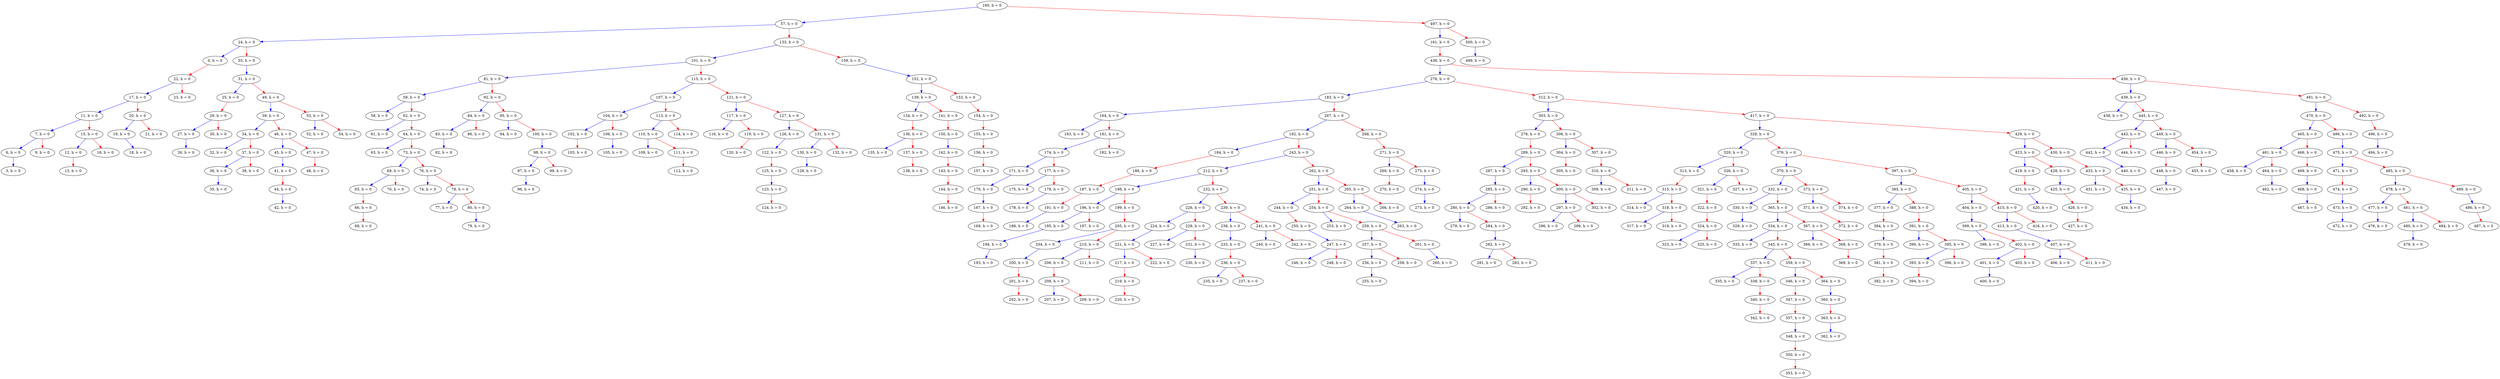 digraph my_tree {
160 [label="160, h = 0"]57 [label="57, h = 0"]160 -> 57 [color=blue];
160 [label="160, h = 0"]497 [label="497, h = 0"]160 -> 497 [color=red];
57 [label="57, h = 0"]24 [label="24, h = 0"]57 -> 24 [color=blue];
57 [label="57, h = 0"]133 [label="133, h = 0"]57 -> 133 [color=red];
24 [label="24, h = 0"]0 [label="0, h = 0"]24 -> 0 [color=blue];
24 [label="24, h = 0"]55 [label="55, h = 0"]24 -> 55 [color=red];
0 [label="0, h = 0"]22 [label="22, h = 0"]0 -> 22 [color=red];
22 [label="22, h = 0"]17 [label="17, h = 0"]22 -> 17 [color=blue];
22 [label="22, h = 0"]23 [label="23, h = 0"]22 -> 23 [color=red];
17 [label="17, h = 0"]11 [label="11, h = 0"]17 -> 11 [color=blue];
17 [label="17, h = 0"]20 [label="20, h = 0"]17 -> 20 [color=red];
11 [label="11, h = 0"]7 [label="7, h = 0"]11 -> 7 [color=blue];
11 [label="11, h = 0"]15 [label="15, h = 0"]11 -> 15 [color=red];
7 [label="7, h = 0"]6 [label="6, h = 0"]7 -> 6 [color=blue];
7 [label="7, h = 0"]9 [label="9, h = 0"]7 -> 9 [color=red];
6 [label="6, h = 0"]3 [label="3, h = 0"]6 -> 3 [color=blue];
15 [label="15, h = 0"]12 [label="12, h = 0"]15 -> 12 [color=blue];
15 [label="15, h = 0"]16 [label="16, h = 0"]15 -> 16 [color=red];
12 [label="12, h = 0"]13 [label="13, h = 0"]12 -> 13 [color=red];
20 [label="20, h = 0"]19 [label="19, h = 0"]20 -> 19 [color=blue];
20 [label="20, h = 0"]21 [label="21, h = 0"]20 -> 21 [color=red];
19 [label="19, h = 0"]18 [label="18, h = 0"]19 -> 18 [color=blue];
55 [label="55, h = 0"]31 [label="31, h = 0"]55 -> 31 [color=blue];
31 [label="31, h = 0"]25 [label="25, h = 0"]31 -> 25 [color=blue];
31 [label="31, h = 0"]49 [label="49, h = 0"]31 -> 49 [color=red];
25 [label="25, h = 0"]29 [label="29, h = 0"]25 -> 29 [color=red];
29 [label="29, h = 0"]27 [label="27, h = 0"]29 -> 27 [color=blue];
29 [label="29, h = 0"]30 [label="30, h = 0"]29 -> 30 [color=red];
27 [label="27, h = 0"]26 [label="26, h = 0"]27 -> 26 [color=blue];
49 [label="49, h = 0"]39 [label="39, h = 0"]49 -> 39 [color=blue];
49 [label="49, h = 0"]53 [label="53, h = 0"]49 -> 53 [color=red];
39 [label="39, h = 0"]34 [label="34, h = 0"]39 -> 34 [color=blue];
39 [label="39, h = 0"]46 [label="46, h = 0"]39 -> 46 [color=red];
34 [label="34, h = 0"]32 [label="32, h = 0"]34 -> 32 [color=blue];
34 [label="34, h = 0"]37 [label="37, h = 0"]34 -> 37 [color=red];
37 [label="37, h = 0"]36 [label="36, h = 0"]37 -> 36 [color=blue];
37 [label="37, h = 0"]38 [label="38, h = 0"]37 -> 38 [color=red];
36 [label="36, h = 0"]35 [label="35, h = 0"]36 -> 35 [color=blue];
46 [label="46, h = 0"]45 [label="45, h = 0"]46 -> 45 [color=blue];
46 [label="46, h = 0"]47 [label="47, h = 0"]46 -> 47 [color=red];
45 [label="45, h = 0"]41 [label="41, h = 0"]45 -> 41 [color=blue];
41 [label="41, h = 0"]44 [label="44, h = 0"]41 -> 44 [color=red];
44 [label="44, h = 0"]42 [label="42, h = 0"]44 -> 42 [color=blue];
47 [label="47, h = 0"]48 [label="48, h = 0"]47 -> 48 [color=red];
53 [label="53, h = 0"]52 [label="52, h = 0"]53 -> 52 [color=blue];
53 [label="53, h = 0"]54 [label="54, h = 0"]53 -> 54 [color=red];
133 [label="133, h = 0"]101 [label="101, h = 0"]133 -> 101 [color=blue];
133 [label="133, h = 0"]159 [label="159, h = 0"]133 -> 159 [color=red];
101 [label="101, h = 0"]81 [label="81, h = 0"]101 -> 81 [color=blue];
101 [label="101, h = 0"]115 [label="115, h = 0"]101 -> 115 [color=red];
81 [label="81, h = 0"]59 [label="59, h = 0"]81 -> 59 [color=blue];
81 [label="81, h = 0"]92 [label="92, h = 0"]81 -> 92 [color=red];
59 [label="59, h = 0"]58 [label="58, h = 0"]59 -> 58 [color=blue];
59 [label="59, h = 0"]62 [label="62, h = 0"]59 -> 62 [color=red];
62 [label="62, h = 0"]61 [label="61, h = 0"]62 -> 61 [color=blue];
62 [label="62, h = 0"]64 [label="64, h = 0"]62 -> 64 [color=red];
64 [label="64, h = 0"]63 [label="63, h = 0"]64 -> 63 [color=blue];
64 [label="64, h = 0"]73 [label="73, h = 0"]64 -> 73 [color=red];
73 [label="73, h = 0"]69 [label="69, h = 0"]73 -> 69 [color=blue];
73 [label="73, h = 0"]76 [label="76, h = 0"]73 -> 76 [color=red];
69 [label="69, h = 0"]65 [label="65, h = 0"]69 -> 65 [color=blue];
69 [label="69, h = 0"]70 [label="70, h = 0"]69 -> 70 [color=red];
65 [label="65, h = 0"]66 [label="66, h = 0"]65 -> 66 [color=red];
66 [label="66, h = 0"]68 [label="68, h = 0"]66 -> 68 [color=red];
76 [label="76, h = 0"]74 [label="74, h = 0"]76 -> 74 [color=blue];
76 [label="76, h = 0"]78 [label="78, h = 0"]76 -> 78 [color=red];
78 [label="78, h = 0"]77 [label="77, h = 0"]78 -> 77 [color=blue];
78 [label="78, h = 0"]80 [label="80, h = 0"]78 -> 80 [color=red];
80 [label="80, h = 0"]79 [label="79, h = 0"]80 -> 79 [color=blue];
92 [label="92, h = 0"]84 [label="84, h = 0"]92 -> 84 [color=blue];
92 [label="92, h = 0"]95 [label="95, h = 0"]92 -> 95 [color=red];
84 [label="84, h = 0"]83 [label="83, h = 0"]84 -> 83 [color=blue];
84 [label="84, h = 0"]86 [label="86, h = 0"]84 -> 86 [color=red];
83 [label="83, h = 0"]82 [label="82, h = 0"]83 -> 82 [color=blue];
95 [label="95, h = 0"]94 [label="94, h = 0"]95 -> 94 [color=blue];
95 [label="95, h = 0"]100 [label="100, h = 0"]95 -> 100 [color=red];
100 [label="100, h = 0"]98 [label="98, h = 0"]100 -> 98 [color=blue];
98 [label="98, h = 0"]97 [label="97, h = 0"]98 -> 97 [color=blue];
98 [label="98, h = 0"]99 [label="99, h = 0"]98 -> 99 [color=red];
97 [label="97, h = 0"]96 [label="96, h = 0"]97 -> 96 [color=blue];
115 [label="115, h = 0"]107 [label="107, h = 0"]115 -> 107 [color=blue];
115 [label="115, h = 0"]121 [label="121, h = 0"]115 -> 121 [color=red];
107 [label="107, h = 0"]104 [label="104, h = 0"]107 -> 104 [color=blue];
107 [label="107, h = 0"]113 [label="113, h = 0"]107 -> 113 [color=red];
104 [label="104, h = 0"]102 [label="102, h = 0"]104 -> 102 [color=blue];
104 [label="104, h = 0"]106 [label="106, h = 0"]104 -> 106 [color=red];
102 [label="102, h = 0"]103 [label="103, h = 0"]102 -> 103 [color=red];
106 [label="106, h = 0"]105 [label="105, h = 0"]106 -> 105 [color=blue];
113 [label="113, h = 0"]110 [label="110, h = 0"]113 -> 110 [color=blue];
113 [label="113, h = 0"]114 [label="114, h = 0"]113 -> 114 [color=red];
110 [label="110, h = 0"]109 [label="109, h = 0"]110 -> 109 [color=blue];
110 [label="110, h = 0"]111 [label="111, h = 0"]110 -> 111 [color=red];
111 [label="111, h = 0"]112 [label="112, h = 0"]111 -> 112 [color=red];
121 [label="121, h = 0"]117 [label="117, h = 0"]121 -> 117 [color=blue];
121 [label="121, h = 0"]127 [label="127, h = 0"]121 -> 127 [color=red];
117 [label="117, h = 0"]116 [label="116, h = 0"]117 -> 116 [color=blue];
117 [label="117, h = 0"]119 [label="119, h = 0"]117 -> 119 [color=red];
119 [label="119, h = 0"]120 [label="120, h = 0"]119 -> 120 [color=red];
127 [label="127, h = 0"]126 [label="126, h = 0"]127 -> 126 [color=blue];
127 [label="127, h = 0"]131 [label="131, h = 0"]127 -> 131 [color=red];
126 [label="126, h = 0"]122 [label="122, h = 0"]126 -> 122 [color=blue];
122 [label="122, h = 0"]125 [label="125, h = 0"]122 -> 125 [color=red];
125 [label="125, h = 0"]123 [label="123, h = 0"]125 -> 123 [color=blue];
123 [label="123, h = 0"]124 [label="124, h = 0"]123 -> 124 [color=red];
131 [label="131, h = 0"]130 [label="130, h = 0"]131 -> 130 [color=blue];
131 [label="131, h = 0"]132 [label="132, h = 0"]131 -> 132 [color=red];
130 [label="130, h = 0"]128 [label="128, h = 0"]130 -> 128 [color=blue];
159 [label="159, h = 0"]152 [label="152, h = 0"]159 -> 152 [color=blue];
152 [label="152, h = 0"]139 [label="139, h = 0"]152 -> 139 [color=blue];
152 [label="152, h = 0"]153 [label="153, h = 0"]152 -> 153 [color=red];
139 [label="139, h = 0"]134 [label="134, h = 0"]139 -> 134 [color=blue];
139 [label="139, h = 0"]141 [label="141, h = 0"]139 -> 141 [color=red];
134 [label="134, h = 0"]136 [label="136, h = 0"]134 -> 136 [color=red];
136 [label="136, h = 0"]135 [label="135, h = 0"]136 -> 135 [color=blue];
136 [label="136, h = 0"]137 [label="137, h = 0"]136 -> 137 [color=red];
137 [label="137, h = 0"]138 [label="138, h = 0"]137 -> 138 [color=red];
141 [label="141, h = 0"]150 [label="150, h = 0"]141 -> 150 [color=red];
150 [label="150, h = 0"]142 [label="142, h = 0"]150 -> 142 [color=blue];
142 [label="142, h = 0"]143 [label="143, h = 0"]142 -> 143 [color=red];
143 [label="143, h = 0"]144 [label="144, h = 0"]143 -> 144 [color=red];
144 [label="144, h = 0"]146 [label="146, h = 0"]144 -> 146 [color=red];
153 [label="153, h = 0"]154 [label="154, h = 0"]153 -> 154 [color=red];
154 [label="154, h = 0"]155 [label="155, h = 0"]154 -> 155 [color=red];
155 [label="155, h = 0"]156 [label="156, h = 0"]155 -> 156 [color=red];
156 [label="156, h = 0"]157 [label="157, h = 0"]156 -> 157 [color=red];
497 [label="497, h = 0"]161 [label="161, h = 0"]497 -> 161 [color=blue];
497 [label="497, h = 0"]500 [label="500, h = 0"]497 -> 500 [color=red];
161 [label="161, h = 0"]436 [label="436, h = 0"]161 -> 436 [color=red];
436 [label="436, h = 0"]276 [label="276, h = 0"]436 -> 276 [color=blue];
436 [label="436, h = 0"]456 [label="456, h = 0"]436 -> 456 [color=red];
276 [label="276, h = 0"]183 [label="183, h = 0"]276 -> 183 [color=blue];
276 [label="276, h = 0"]312 [label="312, h = 0"]276 -> 312 [color=red];
183 [label="183, h = 0"]164 [label="164, h = 0"]183 -> 164 [color=blue];
183 [label="183, h = 0"]267 [label="267, h = 0"]183 -> 267 [color=red];
164 [label="164, h = 0"]163 [label="163, h = 0"]164 -> 163 [color=blue];
164 [label="164, h = 0"]181 [label="181, h = 0"]164 -> 181 [color=red];
181 [label="181, h = 0"]174 [label="174, h = 0"]181 -> 174 [color=blue];
181 [label="181, h = 0"]182 [label="182, h = 0"]181 -> 182 [color=red];
174 [label="174, h = 0"]171 [label="171, h = 0"]174 -> 171 [color=blue];
174 [label="174, h = 0"]177 [label="177, h = 0"]174 -> 177 [color=red];
171 [label="171, h = 0"]170 [label="170, h = 0"]171 -> 170 [color=blue];
170 [label="170, h = 0"]167 [label="167, h = 0"]170 -> 167 [color=blue];
167 [label="167, h = 0"]169 [label="169, h = 0"]167 -> 169 [color=red];
177 [label="177, h = 0"]175 [label="175, h = 0"]177 -> 175 [color=blue];
177 [label="177, h = 0"]179 [label="179, h = 0"]177 -> 179 [color=red];
179 [label="179, h = 0"]178 [label="178, h = 0"]179 -> 178 [color=blue];
267 [label="267, h = 0"]192 [label="192, h = 0"]267 -> 192 [color=blue];
267 [label="267, h = 0"]268 [label="268, h = 0"]267 -> 268 [color=red];
192 [label="192, h = 0"]184 [label="184, h = 0"]192 -> 184 [color=blue];
192 [label="192, h = 0"]243 [label="243, h = 0"]192 -> 243 [color=red];
184 [label="184, h = 0"]186 [label="186, h = 0"]184 -> 186 [color=red];
186 [label="186, h = 0"]187 [label="187, h = 0"]186 -> 187 [color=red];
187 [label="187, h = 0"]191 [label="191, h = 0"]187 -> 191 [color=red];
191 [label="191, h = 0"]188 [label="188, h = 0"]191 -> 188 [color=blue];
243 [label="243, h = 0"]212 [label="212, h = 0"]243 -> 212 [color=blue];
243 [label="243, h = 0"]262 [label="262, h = 0"]243 -> 262 [color=red];
212 [label="212, h = 0"]198 [label="198, h = 0"]212 -> 198 [color=blue];
212 [label="212, h = 0"]232 [label="232, h = 0"]212 -> 232 [color=red];
198 [label="198, h = 0"]196 [label="196, h = 0"]198 -> 196 [color=blue];
198 [label="198, h = 0"]199 [label="199, h = 0"]198 -> 199 [color=red];
196 [label="196, h = 0"]195 [label="195, h = 0"]196 -> 195 [color=blue];
196 [label="196, h = 0"]197 [label="197, h = 0"]196 -> 197 [color=red];
195 [label="195, h = 0"]194 [label="194, h = 0"]195 -> 194 [color=blue];
194 [label="194, h = 0"]193 [label="193, h = 0"]194 -> 193 [color=blue];
199 [label="199, h = 0"]205 [label="205, h = 0"]199 -> 205 [color=red];
205 [label="205, h = 0"]204 [label="204, h = 0"]205 -> 204 [color=blue];
205 [label="205, h = 0"]210 [label="210, h = 0"]205 -> 210 [color=red];
204 [label="204, h = 0"]200 [label="200, h = 0"]204 -> 200 [color=blue];
200 [label="200, h = 0"]201 [label="201, h = 0"]200 -> 201 [color=red];
201 [label="201, h = 0"]202 [label="202, h = 0"]201 -> 202 [color=red];
210 [label="210, h = 0"]206 [label="206, h = 0"]210 -> 206 [color=blue];
210 [label="210, h = 0"]211 [label="211, h = 0"]210 -> 211 [color=red];
206 [label="206, h = 0"]208 [label="208, h = 0"]206 -> 208 [color=red];
208 [label="208, h = 0"]207 [label="207, h = 0"]208 -> 207 [color=blue];
208 [label="208, h = 0"]209 [label="209, h = 0"]208 -> 209 [color=red];
232 [label="232, h = 0"]226 [label="226, h = 0"]232 -> 226 [color=blue];
232 [label="232, h = 0"]239 [label="239, h = 0"]232 -> 239 [color=red];
226 [label="226, h = 0"]224 [label="224, h = 0"]226 -> 224 [color=blue];
226 [label="226, h = 0"]229 [label="229, h = 0"]226 -> 229 [color=red];
224 [label="224, h = 0"]221 [label="221, h = 0"]224 -> 221 [color=blue];
221 [label="221, h = 0"]217 [label="217, h = 0"]221 -> 217 [color=blue];
221 [label="221, h = 0"]222 [label="222, h = 0"]221 -> 222 [color=red];
217 [label="217, h = 0"]219 [label="219, h = 0"]217 -> 219 [color=red];
219 [label="219, h = 0"]220 [label="220, h = 0"]219 -> 220 [color=red];
229 [label="229, h = 0"]227 [label="227, h = 0"]229 -> 227 [color=blue];
229 [label="229, h = 0"]231 [label="231, h = 0"]229 -> 231 [color=red];
231 [label="231, h = 0"]230 [label="230, h = 0"]231 -> 230 [color=blue];
239 [label="239, h = 0"]238 [label="238, h = 0"]239 -> 238 [color=blue];
239 [label="239, h = 0"]241 [label="241, h = 0"]239 -> 241 [color=red];
238 [label="238, h = 0"]233 [label="233, h = 0"]238 -> 233 [color=blue];
233 [label="233, h = 0"]236 [label="236, h = 0"]233 -> 236 [color=red];
236 [label="236, h = 0"]235 [label="235, h = 0"]236 -> 235 [color=blue];
236 [label="236, h = 0"]237 [label="237, h = 0"]236 -> 237 [color=red];
241 [label="241, h = 0"]240 [label="240, h = 0"]241 -> 240 [color=blue];
241 [label="241, h = 0"]242 [label="242, h = 0"]241 -> 242 [color=red];
262 [label="262, h = 0"]251 [label="251, h = 0"]262 -> 251 [color=blue];
262 [label="262, h = 0"]265 [label="265, h = 0"]262 -> 265 [color=red];
251 [label="251, h = 0"]244 [label="244, h = 0"]251 -> 244 [color=blue];
251 [label="251, h = 0"]254 [label="254, h = 0"]251 -> 254 [color=red];
244 [label="244, h = 0"]250 [label="250, h = 0"]244 -> 250 [color=red];
250 [label="250, h = 0"]247 [label="247, h = 0"]250 -> 247 [color=blue];
247 [label="247, h = 0"]246 [label="246, h = 0"]247 -> 246 [color=blue];
247 [label="247, h = 0"]248 [label="248, h = 0"]247 -> 248 [color=red];
254 [label="254, h = 0"]253 [label="253, h = 0"]254 -> 253 [color=blue];
254 [label="254, h = 0"]259 [label="259, h = 0"]254 -> 259 [color=red];
259 [label="259, h = 0"]257 [label="257, h = 0"]259 -> 257 [color=blue];
259 [label="259, h = 0"]261 [label="261, h = 0"]259 -> 261 [color=red];
257 [label="257, h = 0"]256 [label="256, h = 0"]257 -> 256 [color=blue];
257 [label="257, h = 0"]258 [label="258, h = 0"]257 -> 258 [color=red];
256 [label="256, h = 0"]255 [label="255, h = 0"]256 -> 255 [color=blue];
261 [label="261, h = 0"]260 [label="260, h = 0"]261 -> 260 [color=blue];
265 [label="265, h = 0"]264 [label="264, h = 0"]265 -> 264 [color=blue];
265 [label="265, h = 0"]266 [label="266, h = 0"]265 -> 266 [color=red];
264 [label="264, h = 0"]263 [label="263, h = 0"]264 -> 263 [color=blue];
268 [label="268, h = 0"]271 [label="271, h = 0"]268 -> 271 [color=red];
271 [label="271, h = 0"]269 [label="269, h = 0"]271 -> 269 [color=blue];
271 [label="271, h = 0"]275 [label="275, h = 0"]271 -> 275 [color=red];
269 [label="269, h = 0"]270 [label="270, h = 0"]269 -> 270 [color=red];
275 [label="275, h = 0"]274 [label="274, h = 0"]275 -> 274 [color=blue];
274 [label="274, h = 0"]273 [label="273, h = 0"]274 -> 273 [color=blue];
312 [label="312, h = 0"]303 [label="303, h = 0"]312 -> 303 [color=blue];
312 [label="312, h = 0"]417 [label="417, h = 0"]312 -> 417 [color=red];
303 [label="303, h = 0"]278 [label="278, h = 0"]303 -> 278 [color=blue];
303 [label="303, h = 0"]306 [label="306, h = 0"]303 -> 306 [color=red];
278 [label="278, h = 0"]289 [label="289, h = 0"]278 -> 289 [color=red];
289 [label="289, h = 0"]287 [label="287, h = 0"]289 -> 287 [color=blue];
289 [label="289, h = 0"]293 [label="293, h = 0"]289 -> 293 [color=red];
287 [label="287, h = 0"]285 [label="285, h = 0"]287 -> 285 [color=blue];
285 [label="285, h = 0"]280 [label="280, h = 0"]285 -> 280 [color=blue];
285 [label="285, h = 0"]286 [label="286, h = 0"]285 -> 286 [color=red];
280 [label="280, h = 0"]279 [label="279, h = 0"]280 -> 279 [color=blue];
280 [label="280, h = 0"]284 [label="284, h = 0"]280 -> 284 [color=red];
284 [label="284, h = 0"]282 [label="282, h = 0"]284 -> 282 [color=blue];
282 [label="282, h = 0"]281 [label="281, h = 0"]282 -> 281 [color=blue];
282 [label="282, h = 0"]283 [label="283, h = 0"]282 -> 283 [color=red];
293 [label="293, h = 0"]290 [label="290, h = 0"]293 -> 290 [color=blue];
293 [label="293, h = 0"]300 [label="300, h = 0"]293 -> 300 [color=red];
290 [label="290, h = 0"]292 [label="292, h = 0"]290 -> 292 [color=red];
300 [label="300, h = 0"]297 [label="297, h = 0"]300 -> 297 [color=blue];
300 [label="300, h = 0"]302 [label="302, h = 0"]300 -> 302 [color=red];
297 [label="297, h = 0"]296 [label="296, h = 0"]297 -> 296 [color=blue];
297 [label="297, h = 0"]299 [label="299, h = 0"]297 -> 299 [color=red];
306 [label="306, h = 0"]304 [label="304, h = 0"]306 -> 304 [color=blue];
306 [label="306, h = 0"]307 [label="307, h = 0"]306 -> 307 [color=red];
304 [label="304, h = 0"]305 [label="305, h = 0"]304 -> 305 [color=red];
307 [label="307, h = 0"]310 [label="310, h = 0"]307 -> 310 [color=red];
310 [label="310, h = 0"]309 [label="309, h = 0"]310 -> 309 [color=blue];
310 [label="310, h = 0"]311 [label="311, h = 0"]310 -> 311 [color=red];
417 [label="417, h = 0"]328 [label="328, h = 0"]417 -> 328 [color=blue];
417 [label="417, h = 0"]429 [label="429, h = 0"]417 -> 429 [color=red];
328 [label="328, h = 0"]320 [label="320, h = 0"]328 -> 320 [color=blue];
328 [label="328, h = 0"]376 [label="376, h = 0"]328 -> 376 [color=red];
320 [label="320, h = 0"]313 [label="313, h = 0"]320 -> 313 [color=blue];
320 [label="320, h = 0"]326 [label="326, h = 0"]320 -> 326 [color=red];
313 [label="313, h = 0"]315 [label="315, h = 0"]313 -> 315 [color=red];
315 [label="315, h = 0"]314 [label="314, h = 0"]315 -> 314 [color=blue];
315 [label="315, h = 0"]318 [label="318, h = 0"]315 -> 318 [color=red];
318 [label="318, h = 0"]317 [label="317, h = 0"]318 -> 317 [color=blue];
318 [label="318, h = 0"]319 [label="319, h = 0"]318 -> 319 [color=red];
326 [label="326, h = 0"]321 [label="321, h = 0"]326 -> 321 [color=blue];
326 [label="326, h = 0"]327 [label="327, h = 0"]326 -> 327 [color=red];
321 [label="321, h = 0"]322 [label="322, h = 0"]321 -> 322 [color=red];
322 [label="322, h = 0"]324 [label="324, h = 0"]322 -> 324 [color=red];
324 [label="324, h = 0"]323 [label="323, h = 0"]324 -> 323 [color=blue];
324 [label="324, h = 0"]325 [label="325, h = 0"]324 -> 325 [color=red];
376 [label="376, h = 0"]370 [label="370, h = 0"]376 -> 370 [color=blue];
376 [label="376, h = 0"]397 [label="397, h = 0"]376 -> 397 [color=red];
370 [label="370, h = 0"]332 [label="332, h = 0"]370 -> 332 [color=blue];
370 [label="370, h = 0"]373 [label="373, h = 0"]370 -> 373 [color=red];
332 [label="332, h = 0"]330 [label="330, h = 0"]332 -> 330 [color=blue];
332 [label="332, h = 0"]365 [label="365, h = 0"]332 -> 365 [color=red];
330 [label="330, h = 0"]329 [label="329, h = 0"]330 -> 329 [color=blue];
365 [label="365, h = 0"]334 [label="334, h = 0"]365 -> 334 [color=blue];
365 [label="365, h = 0"]367 [label="367, h = 0"]365 -> 367 [color=red];
334 [label="334, h = 0"]333 [label="333, h = 0"]334 -> 333 [color=blue];
334 [label="334, h = 0"]345 [label="345, h = 0"]334 -> 345 [color=red];
345 [label="345, h = 0"]337 [label="337, h = 0"]345 -> 337 [color=blue];
345 [label="345, h = 0"]359 [label="359, h = 0"]345 -> 359 [color=red];
337 [label="337, h = 0"]335 [label="335, h = 0"]337 -> 335 [color=blue];
337 [label="337, h = 0"]338 [label="338, h = 0"]337 -> 338 [color=red];
338 [label="338, h = 0"]340 [label="340, h = 0"]338 -> 340 [color=red];
340 [label="340, h = 0"]342 [label="342, h = 0"]340 -> 342 [color=red];
359 [label="359, h = 0"]346 [label="346, h = 0"]359 -> 346 [color=blue];
359 [label="359, h = 0"]364 [label="364, h = 0"]359 -> 364 [color=red];
346 [label="346, h = 0"]347 [label="347, h = 0"]346 -> 347 [color=red];
347 [label="347, h = 0"]357 [label="357, h = 0"]347 -> 357 [color=red];
357 [label="357, h = 0"]348 [label="348, h = 0"]357 -> 348 [color=blue];
348 [label="348, h = 0"]350 [label="350, h = 0"]348 -> 350 [color=red];
350 [label="350, h = 0"]353 [label="353, h = 0"]350 -> 353 [color=red];
364 [label="364, h = 0"]360 [label="360, h = 0"]364 -> 360 [color=blue];
360 [label="360, h = 0"]363 [label="363, h = 0"]360 -> 363 [color=red];
363 [label="363, h = 0"]362 [label="362, h = 0"]363 -> 362 [color=blue];
367 [label="367, h = 0"]366 [label="366, h = 0"]367 -> 366 [color=blue];
367 [label="367, h = 0"]368 [label="368, h = 0"]367 -> 368 [color=red];
368 [label="368, h = 0"]369 [label="369, h = 0"]368 -> 369 [color=red];
373 [label="373, h = 0"]371 [label="371, h = 0"]373 -> 371 [color=blue];
373 [label="373, h = 0"]374 [label="374, h = 0"]373 -> 374 [color=red];
371 [label="371, h = 0"]372 [label="372, h = 0"]371 -> 372 [color=red];
397 [label="397, h = 0"]385 [label="385, h = 0"]397 -> 385 [color=blue];
397 [label="397, h = 0"]405 [label="405, h = 0"]397 -> 405 [color=red];
385 [label="385, h = 0"]377 [label="377, h = 0"]385 -> 377 [color=blue];
385 [label="385, h = 0"]388 [label="388, h = 0"]385 -> 388 [color=red];
377 [label="377, h = 0"]384 [label="384, h = 0"]377 -> 384 [color=red];
384 [label="384, h = 0"]379 [label="379, h = 0"]384 -> 379 [color=blue];
379 [label="379, h = 0"]381 [label="381, h = 0"]379 -> 381 [color=red];
381 [label="381, h = 0"]382 [label="382, h = 0"]381 -> 382 [color=red];
388 [label="388, h = 0"]391 [label="391, h = 0"]388 -> 391 [color=red];
391 [label="391, h = 0"]390 [label="390, h = 0"]391 -> 390 [color=blue];
391 [label="391, h = 0"]395 [label="395, h = 0"]391 -> 395 [color=red];
395 [label="395, h = 0"]393 [label="393, h = 0"]395 -> 393 [color=blue];
395 [label="395, h = 0"]396 [label="396, h = 0"]395 -> 396 [color=red];
393 [label="393, h = 0"]394 [label="394, h = 0"]393 -> 394 [color=red];
405 [label="405, h = 0"]404 [label="404, h = 0"]405 -> 404 [color=blue];
405 [label="405, h = 0"]415 [label="415, h = 0"]405 -> 415 [color=red];
404 [label="404, h = 0"]399 [label="399, h = 0"]404 -> 399 [color=blue];
399 [label="399, h = 0"]398 [label="398, h = 0"]399 -> 398 [color=blue];
399 [label="399, h = 0"]402 [label="402, h = 0"]399 -> 402 [color=red];
402 [label="402, h = 0"]401 [label="401, h = 0"]402 -> 401 [color=blue];
402 [label="402, h = 0"]403 [label="403, h = 0"]402 -> 403 [color=red];
401 [label="401, h = 0"]400 [label="400, h = 0"]401 -> 400 [color=blue];
415 [label="415, h = 0"]413 [label="413, h = 0"]415 -> 413 [color=blue];
415 [label="415, h = 0"]416 [label="416, h = 0"]415 -> 416 [color=red];
413 [label="413, h = 0"]407 [label="407, h = 0"]413 -> 407 [color=blue];
407 [label="407, h = 0"]406 [label="406, h = 0"]407 -> 406 [color=blue];
407 [label="407, h = 0"]411 [label="411, h = 0"]407 -> 411 [color=red];
429 [label="429, h = 0"]423 [label="423, h = 0"]429 -> 423 [color=blue];
429 [label="429, h = 0"]430 [label="430, h = 0"]429 -> 430 [color=red];
423 [label="423, h = 0"]419 [label="419, h = 0"]423 -> 419 [color=blue];
423 [label="423, h = 0"]428 [label="428, h = 0"]423 -> 428 [color=red];
419 [label="419, h = 0"]421 [label="421, h = 0"]419 -> 421 [color=red];
421 [label="421, h = 0"]420 [label="420, h = 0"]421 -> 420 [color=blue];
428 [label="428, h = 0"]425 [label="425, h = 0"]428 -> 425 [color=blue];
425 [label="425, h = 0"]426 [label="426, h = 0"]425 -> 426 [color=red];
426 [label="426, h = 0"]427 [label="427, h = 0"]426 -> 427 [color=red];
430 [label="430, h = 0"]433 [label="433, h = 0"]430 -> 433 [color=red];
433 [label="433, h = 0"]431 [label="431, h = 0"]433 -> 431 [color=blue];
433 [label="433, h = 0"]435 [label="435, h = 0"]433 -> 435 [color=red];
435 [label="435, h = 0"]434 [label="434, h = 0"]435 -> 434 [color=blue];
456 [label="456, h = 0"]439 [label="439, h = 0"]456 -> 439 [color=blue];
456 [label="456, h = 0"]491 [label="491, h = 0"]456 -> 491 [color=red];
439 [label="439, h = 0"]438 [label="438, h = 0"]439 -> 438 [color=blue];
439 [label="439, h = 0"]445 [label="445, h = 0"]439 -> 445 [color=red];
445 [label="445, h = 0"]443 [label="443, h = 0"]445 -> 443 [color=blue];
445 [label="445, h = 0"]449 [label="449, h = 0"]445 -> 449 [color=red];
443 [label="443, h = 0"]442 [label="442, h = 0"]443 -> 442 [color=blue];
443 [label="443, h = 0"]444 [label="444, h = 0"]443 -> 444 [color=red];
442 [label="442, h = 0"]440 [label="440, h = 0"]442 -> 440 [color=blue];
449 [label="449, h = 0"]446 [label="446, h = 0"]449 -> 446 [color=blue];
449 [label="449, h = 0"]454 [label="454, h = 0"]449 -> 454 [color=red];
446 [label="446, h = 0"]448 [label="448, h = 0"]446 -> 448 [color=red];
448 [label="448, h = 0"]447 [label="447, h = 0"]448 -> 447 [color=blue];
454 [label="454, h = 0"]455 [label="455, h = 0"]454 -> 455 [color=red];
491 [label="491, h = 0"]470 [label="470, h = 0"]491 -> 470 [color=blue];
491 [label="491, h = 0"]492 [label="492, h = 0"]491 -> 492 [color=red];
470 [label="470, h = 0"]465 [label="465, h = 0"]470 -> 465 [color=blue];
470 [label="470, h = 0"]490 [label="490, h = 0"]470 -> 490 [color=red];
465 [label="465, h = 0"]461 [label="461, h = 0"]465 -> 461 [color=blue];
465 [label="465, h = 0"]466 [label="466, h = 0"]465 -> 466 [color=red];
461 [label="461, h = 0"]458 [label="458, h = 0"]461 -> 458 [color=blue];
461 [label="461, h = 0"]464 [label="464, h = 0"]461 -> 464 [color=red];
464 [label="464, h = 0"]462 [label="462, h = 0"]464 -> 462 [color=blue];
466 [label="466, h = 0"]469 [label="469, h = 0"]466 -> 469 [color=red];
469 [label="469, h = 0"]468 [label="468, h = 0"]469 -> 468 [color=blue];
468 [label="468, h = 0"]467 [label="467, h = 0"]468 -> 467 [color=blue];
490 [label="490, h = 0"]475 [label="475, h = 0"]490 -> 475 [color=blue];
475 [label="475, h = 0"]471 [label="471, h = 0"]475 -> 471 [color=blue];
475 [label="475, h = 0"]485 [label="485, h = 0"]475 -> 485 [color=red];
471 [label="471, h = 0"]474 [label="474, h = 0"]471 -> 474 [color=red];
474 [label="474, h = 0"]473 [label="473, h = 0"]474 -> 473 [color=blue];
473 [label="473, h = 0"]472 [label="472, h = 0"]473 -> 472 [color=blue];
485 [label="485, h = 0"]478 [label="478, h = 0"]485 -> 478 [color=blue];
485 [label="485, h = 0"]489 [label="489, h = 0"]485 -> 489 [color=red];
478 [label="478, h = 0"]477 [label="477, h = 0"]478 -> 477 [color=blue];
478 [label="478, h = 0"]481 [label="481, h = 0"]478 -> 481 [color=red];
477 [label="477, h = 0"]476 [label="476, h = 0"]477 -> 476 [color=blue];
481 [label="481, h = 0"]480 [label="480, h = 0"]481 -> 480 [color=blue];
481 [label="481, h = 0"]484 [label="484, h = 0"]481 -> 484 [color=red];
480 [label="480, h = 0"]479 [label="479, h = 0"]480 -> 479 [color=blue];
489 [label="489, h = 0"]486 [label="486, h = 0"]489 -> 486 [color=blue];
486 [label="486, h = 0"]487 [label="487, h = 0"]486 -> 487 [color=red];
492 [label="492, h = 0"]496 [label="496, h = 0"]492 -> 496 [color=red];
496 [label="496, h = 0"]494 [label="494, h = 0"]496 -> 494 [color=blue];
500 [label="500, h = 0"]499 [label="499, h = 0"]500 -> 499 [color=blue];
}
